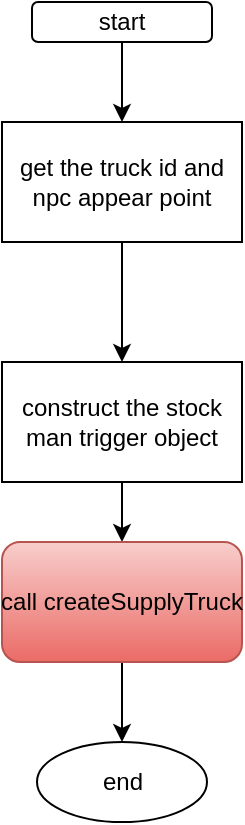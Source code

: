 <mxfile version="17.5.0" type="github">
  <diagram id="Lyc2Uq_zRr3TkiPK22ZA" name="Page-1">
    <mxGraphModel dx="1038" dy="579" grid="1" gridSize="10" guides="1" tooltips="1" connect="1" arrows="1" fold="1" page="1" pageScale="1" pageWidth="850" pageHeight="1100" math="0" shadow="0">
      <root>
        <mxCell id="0" />
        <mxCell id="1" parent="0" />
        <mxCell id="ymO20f5X4ummc9ukHz0G-1" value="" style="edgeStyle=orthogonalEdgeStyle;rounded=0;orthogonalLoop=1;jettySize=auto;html=1;" edge="1" parent="1" source="ymO20f5X4ummc9ukHz0G-2" target="ymO20f5X4ummc9ukHz0G-4">
          <mxGeometry relative="1" as="geometry" />
        </mxCell>
        <mxCell id="ymO20f5X4ummc9ukHz0G-2" value="start" style="rounded=1;whiteSpace=wrap;html=1;" vertex="1" parent="1">
          <mxGeometry x="80" y="30" width="90" height="20" as="geometry" />
        </mxCell>
        <mxCell id="ymO20f5X4ummc9ukHz0G-3" value="" style="edgeStyle=orthogonalEdgeStyle;rounded=0;orthogonalLoop=1;jettySize=auto;html=1;" edge="1" parent="1" source="ymO20f5X4ummc9ukHz0G-4" target="ymO20f5X4ummc9ukHz0G-6">
          <mxGeometry relative="1" as="geometry" />
        </mxCell>
        <mxCell id="ymO20f5X4ummc9ukHz0G-4" value="get the truck id and npc appear point" style="rounded=0;whiteSpace=wrap;html=1;" vertex="1" parent="1">
          <mxGeometry x="65" y="90" width="120" height="60" as="geometry" />
        </mxCell>
        <mxCell id="ymO20f5X4ummc9ukHz0G-5" value="" style="edgeStyle=orthogonalEdgeStyle;rounded=0;orthogonalLoop=1;jettySize=auto;html=1;" edge="1" parent="1" source="ymO20f5X4ummc9ukHz0G-6" target="ymO20f5X4ummc9ukHz0G-8">
          <mxGeometry relative="1" as="geometry" />
        </mxCell>
        <mxCell id="ymO20f5X4ummc9ukHz0G-6" value="construct the stock man trigger object" style="whiteSpace=wrap;html=1;rounded=0;" vertex="1" parent="1">
          <mxGeometry x="65" y="210" width="120" height="60" as="geometry" />
        </mxCell>
        <mxCell id="ymO20f5X4ummc9ukHz0G-7" value="" style="edgeStyle=orthogonalEdgeStyle;rounded=0;orthogonalLoop=1;jettySize=auto;html=1;" edge="1" parent="1" source="ymO20f5X4ummc9ukHz0G-8" target="ymO20f5X4ummc9ukHz0G-9">
          <mxGeometry relative="1" as="geometry" />
        </mxCell>
        <mxCell id="ymO20f5X4ummc9ukHz0G-8" value="call&amp;nbsp;createSupplyTruck" style="rounded=1;whiteSpace=wrap;html=1;fillColor=#f8cecc;gradientColor=#ea6b66;strokeColor=#b85450;" vertex="1" parent="1">
          <mxGeometry x="65" y="300" width="120" height="60" as="geometry" />
        </mxCell>
        <mxCell id="ymO20f5X4ummc9ukHz0G-9" value="end" style="ellipse;whiteSpace=wrap;html=1;" vertex="1" parent="1">
          <mxGeometry x="82.5" y="400" width="85" height="40" as="geometry" />
        </mxCell>
      </root>
    </mxGraphModel>
  </diagram>
</mxfile>

